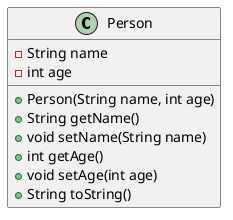 @startuml
class Person{
- String name
- int age
+ Person(String name, int age)
+ String getName()
+ void setName(String name)
+ int getAge()
+ void setAge(int age)
+ String toString()
}


@enduml